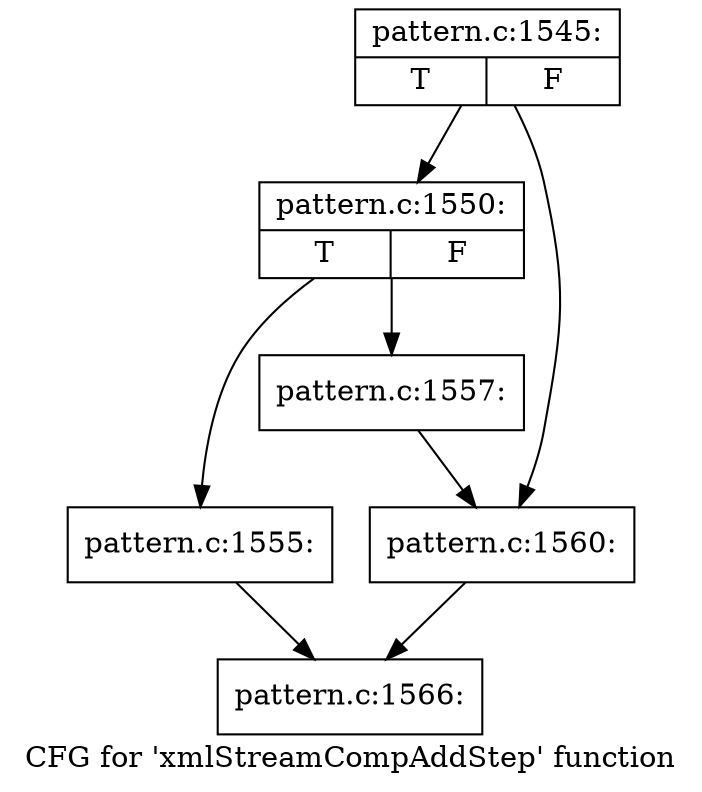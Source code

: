 digraph "CFG for 'xmlStreamCompAddStep' function" {
	label="CFG for 'xmlStreamCompAddStep' function";

	Node0x4754630 [shape=record,label="{pattern.c:1545:|{<s0>T|<s1>F}}"];
	Node0x4754630 -> Node0x4758420;
	Node0x4754630 -> Node0x4758470;
	Node0x4758420 [shape=record,label="{pattern.c:1550:|{<s0>T|<s1>F}}"];
	Node0x4758420 -> Node0x4759330;
	Node0x4758420 -> Node0x4759380;
	Node0x4759330 [shape=record,label="{pattern.c:1555:}"];
	Node0x4759330 -> Node0x4757070;
	Node0x4759380 [shape=record,label="{pattern.c:1557:}"];
	Node0x4759380 -> Node0x4758470;
	Node0x4758470 [shape=record,label="{pattern.c:1560:}"];
	Node0x4758470 -> Node0x4757070;
	Node0x4757070 [shape=record,label="{pattern.c:1566:}"];
}
